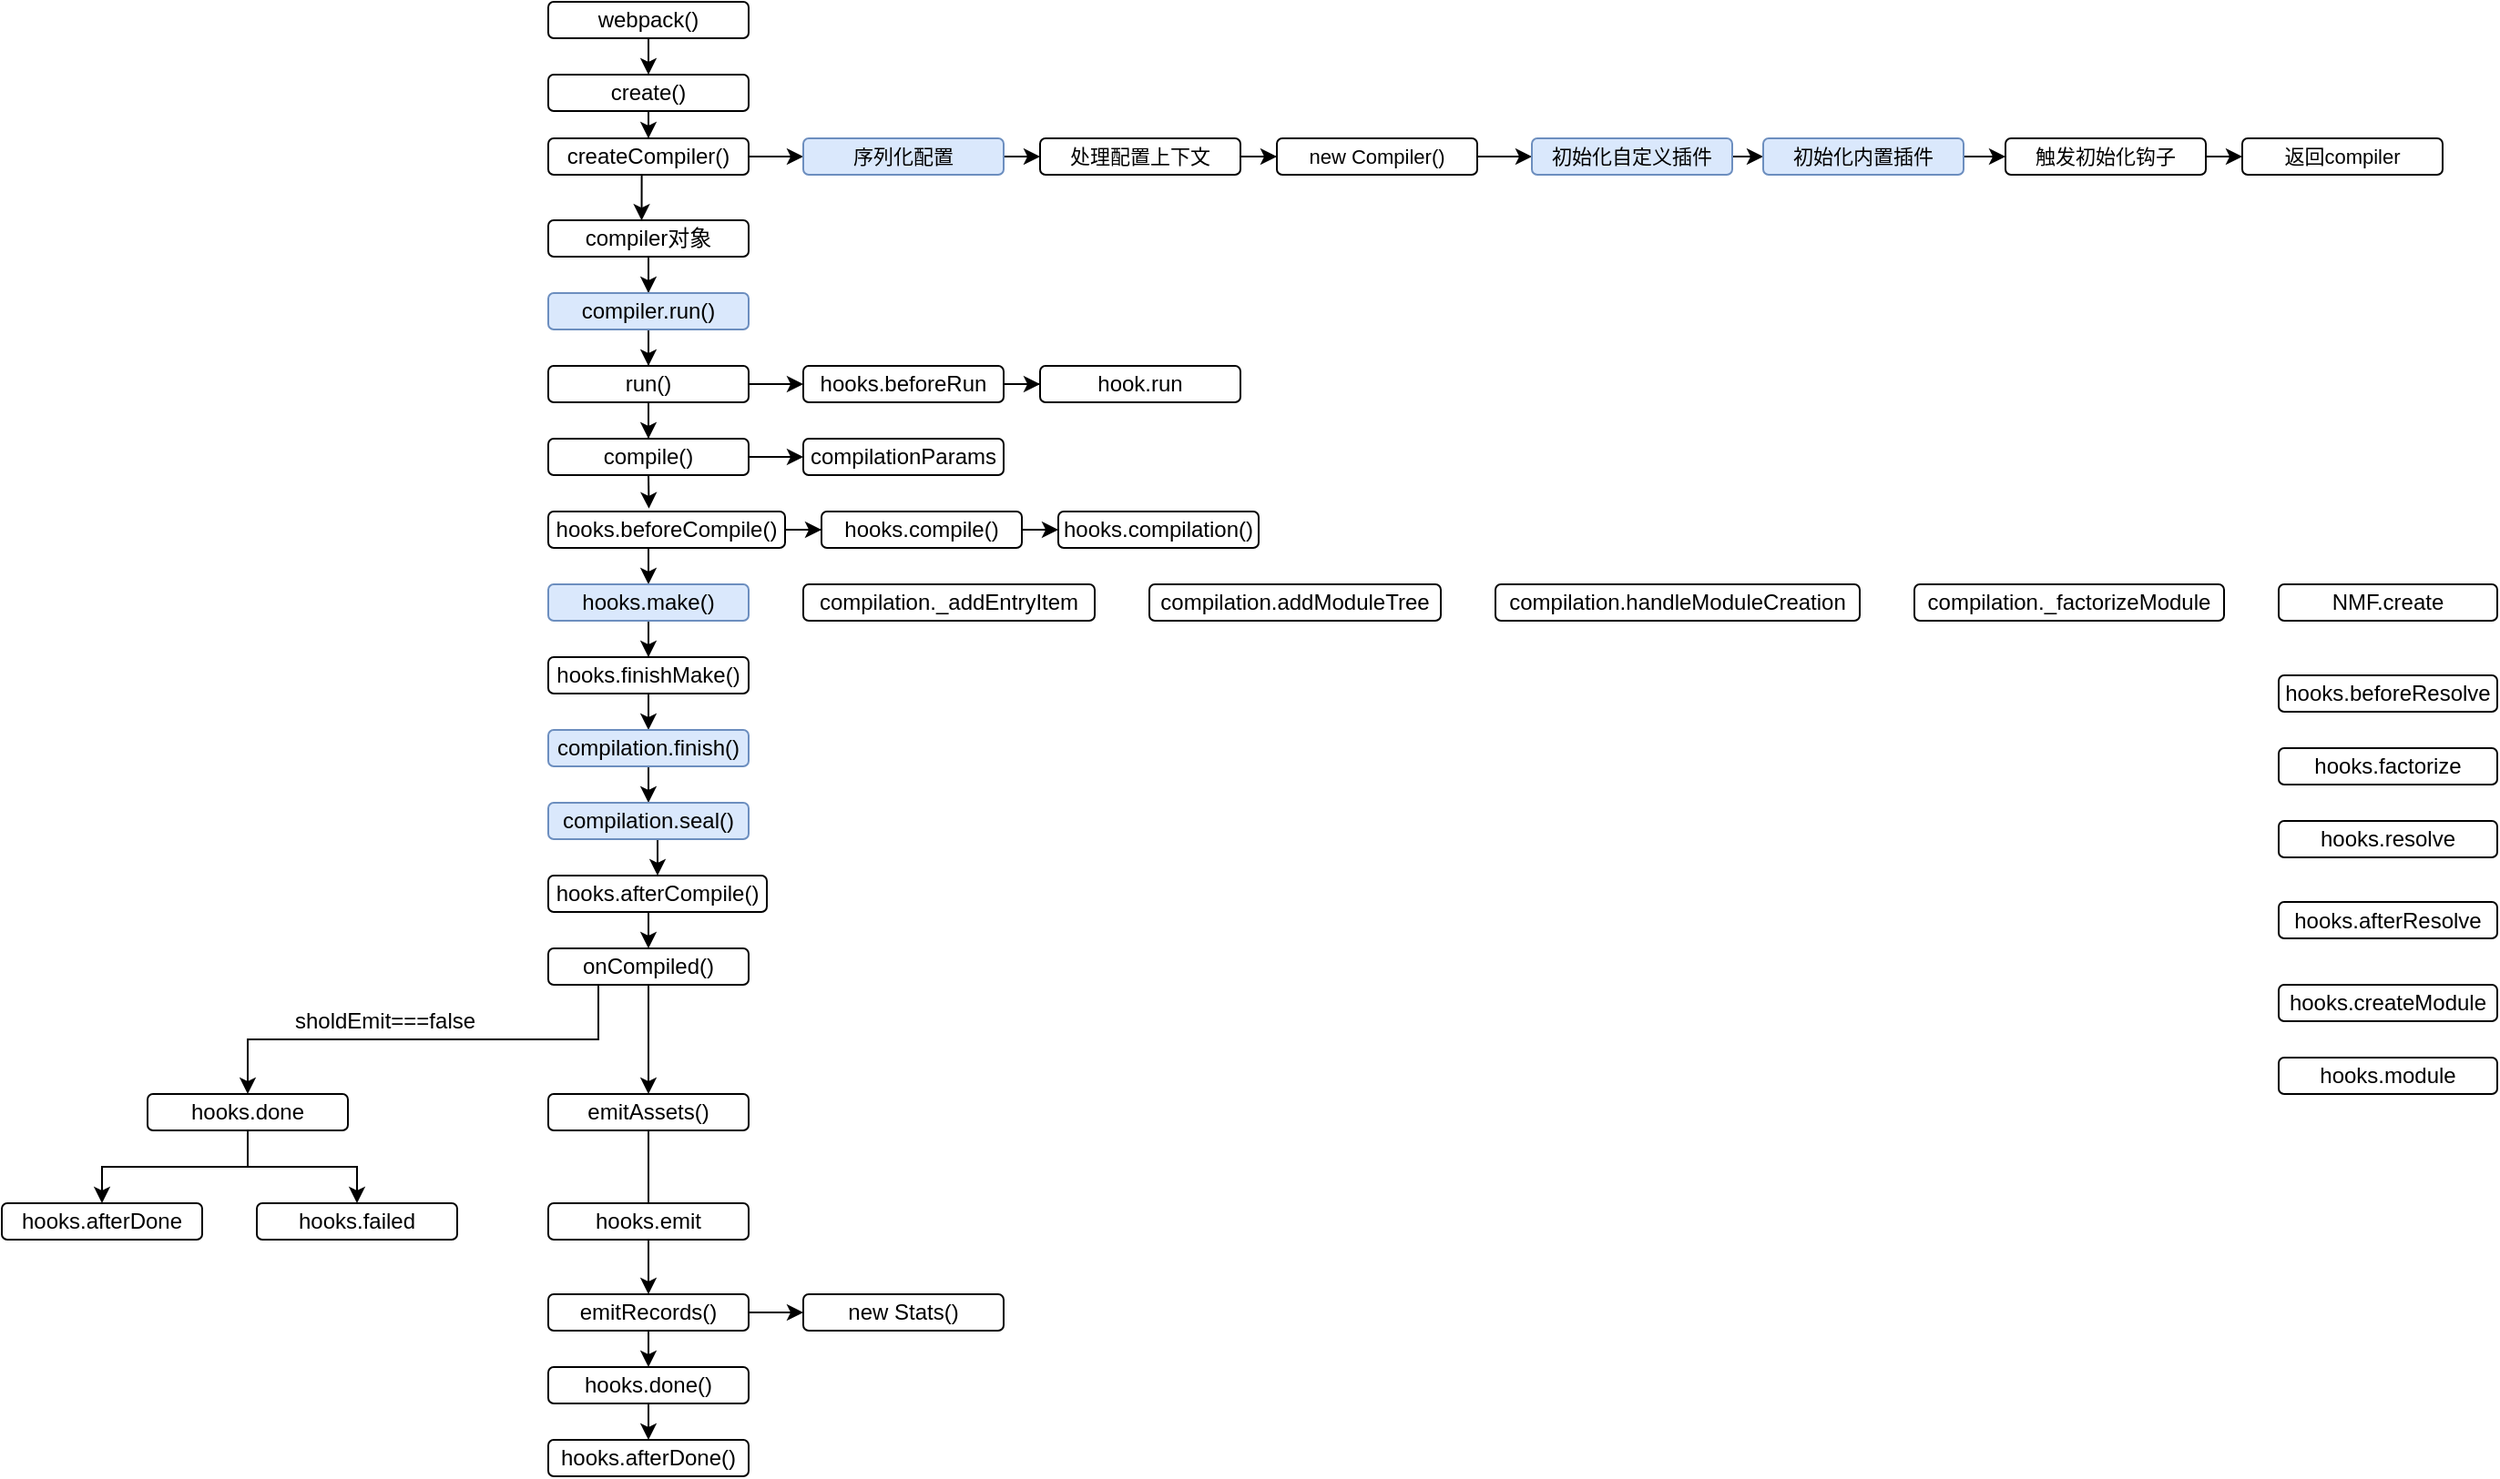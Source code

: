 <mxfile version="20.2.7" type="github">
  <diagram id="8ksp3hErpKv-nyxeQjTt" name="第 1 页">
    <mxGraphModel dx="638" dy="494" grid="1" gridSize="10" guides="1" tooltips="1" connect="1" arrows="1" fold="1" page="1" pageScale="1" pageWidth="827" pageHeight="1169" math="0" shadow="0">
      <root>
        <mxCell id="0" />
        <mxCell id="1" parent="0" />
        <mxCell id="cIsSLHgfAKZvU-A7_r5H-8" style="edgeStyle=orthogonalEdgeStyle;rounded=0;orthogonalLoop=1;jettySize=auto;html=1;exitX=0.5;exitY=1;exitDx=0;exitDy=0;entryX=0.5;entryY=0;entryDx=0;entryDy=0;" parent="1" source="cIsSLHgfAKZvU-A7_r5H-2" target="cIsSLHgfAKZvU-A7_r5H-3" edge="1">
          <mxGeometry relative="1" as="geometry" />
        </mxCell>
        <mxCell id="cIsSLHgfAKZvU-A7_r5H-2" value="webpack()&lt;br&gt;" style="rounded=1;whiteSpace=wrap;html=1;" parent="1" vertex="1">
          <mxGeometry x="730" y="90" width="110" height="20" as="geometry" />
        </mxCell>
        <mxCell id="cIsSLHgfAKZvU-A7_r5H-7" value="" style="edgeStyle=orthogonalEdgeStyle;rounded=0;orthogonalLoop=1;jettySize=auto;html=1;entryX=0.5;entryY=0;entryDx=0;entryDy=0;" parent="1" source="cIsSLHgfAKZvU-A7_r5H-3" target="cIsSLHgfAKZvU-A7_r5H-9" edge="1">
          <mxGeometry relative="1" as="geometry">
            <mxPoint x="785" y="220" as="targetPoint" />
          </mxGeometry>
        </mxCell>
        <mxCell id="cIsSLHgfAKZvU-A7_r5H-3" value="create()" style="rounded=1;whiteSpace=wrap;html=1;" parent="1" vertex="1">
          <mxGeometry x="730" y="130" width="110" height="20" as="geometry" />
        </mxCell>
        <mxCell id="cIsSLHgfAKZvU-A7_r5H-11" style="edgeStyle=orthogonalEdgeStyle;rounded=0;orthogonalLoop=1;jettySize=auto;html=1;exitX=0.5;exitY=1;exitDx=0;exitDy=0;entryX=0.466;entryY=0.005;entryDx=0;entryDy=0;entryPerimeter=0;" parent="1" source="cIsSLHgfAKZvU-A7_r5H-9" target="cIsSLHgfAKZvU-A7_r5H-10" edge="1">
          <mxGeometry relative="1" as="geometry" />
        </mxCell>
        <mxCell id="cIsSLHgfAKZvU-A7_r5H-13" style="edgeStyle=orthogonalEdgeStyle;rounded=0;orthogonalLoop=1;jettySize=auto;html=1;exitX=1;exitY=0.5;exitDx=0;exitDy=0;entryX=0;entryY=0.5;entryDx=0;entryDy=0;fontSize=11;" parent="1" source="cIsSLHgfAKZvU-A7_r5H-9" target="cIsSLHgfAKZvU-A7_r5H-12" edge="1">
          <mxGeometry relative="1" as="geometry" />
        </mxCell>
        <mxCell id="cIsSLHgfAKZvU-A7_r5H-9" value="createCompiler()" style="rounded=1;whiteSpace=wrap;html=1;" parent="1" vertex="1">
          <mxGeometry x="730" y="165" width="110" height="20" as="geometry" />
        </mxCell>
        <mxCell id="cIsSLHgfAKZvU-A7_r5H-27" style="edgeStyle=orthogonalEdgeStyle;rounded=0;orthogonalLoop=1;jettySize=auto;html=1;fontSize=11;" parent="1" source="cIsSLHgfAKZvU-A7_r5H-10" target="cIsSLHgfAKZvU-A7_r5H-26" edge="1">
          <mxGeometry relative="1" as="geometry" />
        </mxCell>
        <mxCell id="cIsSLHgfAKZvU-A7_r5H-10" value="compiler对象" style="rounded=1;whiteSpace=wrap;html=1;" parent="1" vertex="1">
          <mxGeometry x="730" y="210" width="110" height="20" as="geometry" />
        </mxCell>
        <mxCell id="cIsSLHgfAKZvU-A7_r5H-15" style="edgeStyle=orthogonalEdgeStyle;rounded=0;orthogonalLoop=1;jettySize=auto;html=1;exitX=1;exitY=0.5;exitDx=0;exitDy=0;entryX=0;entryY=0.5;entryDx=0;entryDy=0;fontSize=11;" parent="1" source="cIsSLHgfAKZvU-A7_r5H-12" target="cIsSLHgfAKZvU-A7_r5H-14" edge="1">
          <mxGeometry relative="1" as="geometry" />
        </mxCell>
        <mxCell id="cIsSLHgfAKZvU-A7_r5H-12" value="&lt;font style=&quot;font-size: 11px;&quot;&gt;序列化配置&lt;/font&gt;" style="rounded=1;whiteSpace=wrap;html=1;fontSize=10;fillColor=#dae8fc;strokeColor=#6c8ebf;" parent="1" vertex="1">
          <mxGeometry x="870" y="165" width="110" height="20" as="geometry" />
        </mxCell>
        <mxCell id="cIsSLHgfAKZvU-A7_r5H-17" style="edgeStyle=orthogonalEdgeStyle;rounded=0;orthogonalLoop=1;jettySize=auto;html=1;fontSize=11;" parent="1" source="cIsSLHgfAKZvU-A7_r5H-14" target="cIsSLHgfAKZvU-A7_r5H-16" edge="1">
          <mxGeometry relative="1" as="geometry" />
        </mxCell>
        <mxCell id="cIsSLHgfAKZvU-A7_r5H-14" value="&lt;span style=&quot;font-size: 11px;&quot;&gt;处理配置上下文&lt;/span&gt;" style="rounded=1;whiteSpace=wrap;html=1;fontSize=10;" parent="1" vertex="1">
          <mxGeometry x="1000" y="165" width="110" height="20" as="geometry" />
        </mxCell>
        <mxCell id="cIsSLHgfAKZvU-A7_r5H-19" style="edgeStyle=orthogonalEdgeStyle;rounded=0;orthogonalLoop=1;jettySize=auto;html=1;entryX=0;entryY=0.5;entryDx=0;entryDy=0;fontSize=11;" parent="1" source="cIsSLHgfAKZvU-A7_r5H-16" edge="1">
          <mxGeometry relative="1" as="geometry">
            <mxPoint x="1270" y="175" as="targetPoint" />
          </mxGeometry>
        </mxCell>
        <mxCell id="cIsSLHgfAKZvU-A7_r5H-16" value="&lt;span style=&quot;font-size: 11px;&quot;&gt;new Compiler()&lt;/span&gt;" style="rounded=1;whiteSpace=wrap;html=1;fontSize=10;" parent="1" vertex="1">
          <mxGeometry x="1130" y="165" width="110" height="20" as="geometry" />
        </mxCell>
        <mxCell id="cIsSLHgfAKZvU-A7_r5H-21" style="edgeStyle=orthogonalEdgeStyle;rounded=0;orthogonalLoop=1;jettySize=auto;html=1;exitX=1;exitY=0.5;exitDx=0;exitDy=0;entryX=0;entryY=0.5;entryDx=0;entryDy=0;fontSize=11;" parent="1" source="cIsSLHgfAKZvU-A7_r5H-18" target="cIsSLHgfAKZvU-A7_r5H-20" edge="1">
          <mxGeometry relative="1" as="geometry" />
        </mxCell>
        <mxCell id="cIsSLHgfAKZvU-A7_r5H-18" value="&lt;span style=&quot;font-size: 11px;&quot;&gt;初始化自定义插件&lt;/span&gt;" style="rounded=1;whiteSpace=wrap;html=1;fontSize=10;fillColor=#dae8fc;strokeColor=#6c8ebf;" parent="1" vertex="1">
          <mxGeometry x="1270" y="165" width="110" height="20" as="geometry" />
        </mxCell>
        <mxCell id="cIsSLHgfAKZvU-A7_r5H-23" style="edgeStyle=orthogonalEdgeStyle;rounded=0;orthogonalLoop=1;jettySize=auto;html=1;exitX=1;exitY=0.5;exitDx=0;exitDy=0;fontSize=11;" parent="1" source="cIsSLHgfAKZvU-A7_r5H-20" target="cIsSLHgfAKZvU-A7_r5H-22" edge="1">
          <mxGeometry relative="1" as="geometry" />
        </mxCell>
        <mxCell id="cIsSLHgfAKZvU-A7_r5H-20" value="&lt;span style=&quot;font-size: 11px;&quot;&gt;初始化内置插件&lt;/span&gt;" style="rounded=1;whiteSpace=wrap;html=1;fontSize=10;fillColor=#dae8fc;strokeColor=#6c8ebf;" parent="1" vertex="1">
          <mxGeometry x="1397" y="165" width="110" height="20" as="geometry" />
        </mxCell>
        <mxCell id="cIsSLHgfAKZvU-A7_r5H-25" style="edgeStyle=orthogonalEdgeStyle;rounded=0;orthogonalLoop=1;jettySize=auto;html=1;exitX=1;exitY=0.5;exitDx=0;exitDy=0;entryX=0;entryY=0.5;entryDx=0;entryDy=0;fontSize=11;" parent="1" source="cIsSLHgfAKZvU-A7_r5H-22" target="cIsSLHgfAKZvU-A7_r5H-24" edge="1">
          <mxGeometry relative="1" as="geometry" />
        </mxCell>
        <mxCell id="cIsSLHgfAKZvU-A7_r5H-22" value="&lt;span style=&quot;font-size: 11px;&quot;&gt;触发初始化钩子&lt;/span&gt;" style="rounded=1;whiteSpace=wrap;html=1;fontSize=10;" parent="1" vertex="1">
          <mxGeometry x="1530" y="165" width="110" height="20" as="geometry" />
        </mxCell>
        <mxCell id="cIsSLHgfAKZvU-A7_r5H-24" value="&lt;span style=&quot;font-size: 11px;&quot;&gt;返回compiler&lt;/span&gt;" style="rounded=1;whiteSpace=wrap;html=1;fontSize=10;" parent="1" vertex="1">
          <mxGeometry x="1660" y="165" width="110" height="20" as="geometry" />
        </mxCell>
        <mxCell id="cIsSLHgfAKZvU-A7_r5H-29" style="edgeStyle=orthogonalEdgeStyle;rounded=0;orthogonalLoop=1;jettySize=auto;html=1;entryX=0.5;entryY=0;entryDx=0;entryDy=0;fontSize=11;" parent="1" source="cIsSLHgfAKZvU-A7_r5H-26" target="cIsSLHgfAKZvU-A7_r5H-28" edge="1">
          <mxGeometry relative="1" as="geometry" />
        </mxCell>
        <mxCell id="cIsSLHgfAKZvU-A7_r5H-26" value="compiler.run()" style="rounded=1;whiteSpace=wrap;html=1;fillColor=#dae8fc;strokeColor=#6c8ebf;" parent="1" vertex="1">
          <mxGeometry x="730" y="250" width="110" height="20" as="geometry" />
        </mxCell>
        <mxCell id="cIsSLHgfAKZvU-A7_r5H-33" style="edgeStyle=orthogonalEdgeStyle;rounded=0;orthogonalLoop=1;jettySize=auto;html=1;entryX=0;entryY=0.5;entryDx=0;entryDy=0;fontSize=11;" parent="1" source="cIsSLHgfAKZvU-A7_r5H-28" target="cIsSLHgfAKZvU-A7_r5H-31" edge="1">
          <mxGeometry relative="1" as="geometry" />
        </mxCell>
        <mxCell id="cIsSLHgfAKZvU-A7_r5H-35" style="edgeStyle=orthogonalEdgeStyle;rounded=0;orthogonalLoop=1;jettySize=auto;html=1;entryX=0.5;entryY=0;entryDx=0;entryDy=0;fontSize=11;" parent="1" source="cIsSLHgfAKZvU-A7_r5H-28" target="cIsSLHgfAKZvU-A7_r5H-30" edge="1">
          <mxGeometry relative="1" as="geometry" />
        </mxCell>
        <mxCell id="cIsSLHgfAKZvU-A7_r5H-28" value="run()" style="rounded=1;whiteSpace=wrap;html=1;" parent="1" vertex="1">
          <mxGeometry x="730" y="290" width="110" height="20" as="geometry" />
        </mxCell>
        <mxCell id="cIsSLHgfAKZvU-A7_r5H-37" style="edgeStyle=orthogonalEdgeStyle;rounded=0;orthogonalLoop=1;jettySize=auto;html=1;exitX=1;exitY=0.5;exitDx=0;exitDy=0;entryX=0;entryY=0.5;entryDx=0;entryDy=0;fontSize=11;" parent="1" source="cIsSLHgfAKZvU-A7_r5H-30" target="cIsSLHgfAKZvU-A7_r5H-36" edge="1">
          <mxGeometry relative="1" as="geometry" />
        </mxCell>
        <mxCell id="cIsSLHgfAKZvU-A7_r5H-39" style="edgeStyle=orthogonalEdgeStyle;rounded=0;orthogonalLoop=1;jettySize=auto;html=1;exitX=0.5;exitY=1;exitDx=0;exitDy=0;entryX=0.425;entryY=-0.079;entryDx=0;entryDy=0;entryPerimeter=0;fontSize=11;" parent="1" source="cIsSLHgfAKZvU-A7_r5H-30" target="cIsSLHgfAKZvU-A7_r5H-38" edge="1">
          <mxGeometry relative="1" as="geometry" />
        </mxCell>
        <mxCell id="cIsSLHgfAKZvU-A7_r5H-30" value="compile()" style="rounded=1;whiteSpace=wrap;html=1;" parent="1" vertex="1">
          <mxGeometry x="730" y="330" width="110" height="20" as="geometry" />
        </mxCell>
        <mxCell id="cIsSLHgfAKZvU-A7_r5H-34" style="edgeStyle=orthogonalEdgeStyle;rounded=0;orthogonalLoop=1;jettySize=auto;html=1;entryX=0;entryY=0.5;entryDx=0;entryDy=0;fontSize=11;" parent="1" source="cIsSLHgfAKZvU-A7_r5H-31" target="cIsSLHgfAKZvU-A7_r5H-32" edge="1">
          <mxGeometry relative="1" as="geometry" />
        </mxCell>
        <mxCell id="cIsSLHgfAKZvU-A7_r5H-31" value="hooks.beforeRun" style="rounded=1;whiteSpace=wrap;html=1;" parent="1" vertex="1">
          <mxGeometry x="870" y="290" width="110" height="20" as="geometry" />
        </mxCell>
        <mxCell id="cIsSLHgfAKZvU-A7_r5H-32" value="hook.run" style="rounded=1;whiteSpace=wrap;html=1;" parent="1" vertex="1">
          <mxGeometry x="1000" y="290" width="110" height="20" as="geometry" />
        </mxCell>
        <mxCell id="cIsSLHgfAKZvU-A7_r5H-36" value="compilationParams" style="rounded=1;whiteSpace=wrap;html=1;" parent="1" vertex="1">
          <mxGeometry x="870" y="330" width="110" height="20" as="geometry" />
        </mxCell>
        <mxCell id="cIsSLHgfAKZvU-A7_r5H-43" style="edgeStyle=orthogonalEdgeStyle;rounded=0;orthogonalLoop=1;jettySize=auto;html=1;exitX=1;exitY=0.5;exitDx=0;exitDy=0;fontSize=11;" parent="1" source="cIsSLHgfAKZvU-A7_r5H-38" target="cIsSLHgfAKZvU-A7_r5H-40" edge="1">
          <mxGeometry relative="1" as="geometry" />
        </mxCell>
        <mxCell id="cIsSLHgfAKZvU-A7_r5H-47" style="edgeStyle=orthogonalEdgeStyle;rounded=0;orthogonalLoop=1;jettySize=auto;html=1;exitX=0.5;exitY=1;exitDx=0;exitDy=0;entryX=0.5;entryY=0;entryDx=0;entryDy=0;fontSize=11;" parent="1" source="cIsSLHgfAKZvU-A7_r5H-38" target="cIsSLHgfAKZvU-A7_r5H-45" edge="1">
          <mxGeometry relative="1" as="geometry" />
        </mxCell>
        <mxCell id="cIsSLHgfAKZvU-A7_r5H-38" value="hooks.beforeCompile()" style="rounded=1;verticalAlign=middle;whiteSpace=wrap;html=1;" parent="1" vertex="1">
          <mxGeometry x="730" y="370" width="130" height="20" as="geometry" />
        </mxCell>
        <mxCell id="cIsSLHgfAKZvU-A7_r5H-67" style="edgeStyle=orthogonalEdgeStyle;rounded=0;orthogonalLoop=1;jettySize=auto;html=1;exitX=1;exitY=0.5;exitDx=0;exitDy=0;entryX=0;entryY=0.5;entryDx=0;entryDy=0;fontSize=11;" parent="1" source="cIsSLHgfAKZvU-A7_r5H-40" target="cIsSLHgfAKZvU-A7_r5H-66" edge="1">
          <mxGeometry relative="1" as="geometry" />
        </mxCell>
        <mxCell id="cIsSLHgfAKZvU-A7_r5H-40" value="hooks.compile()" style="rounded=1;verticalAlign=middle;whiteSpace=wrap;html=1;" parent="1" vertex="1">
          <mxGeometry x="880" y="370" width="110" height="20" as="geometry" />
        </mxCell>
        <mxCell id="cIsSLHgfAKZvU-A7_r5H-49" style="edgeStyle=orthogonalEdgeStyle;rounded=0;orthogonalLoop=1;jettySize=auto;html=1;exitX=0.5;exitY=1;exitDx=0;exitDy=0;fontSize=11;" parent="1" source="cIsSLHgfAKZvU-A7_r5H-45" target="cIsSLHgfAKZvU-A7_r5H-48" edge="1">
          <mxGeometry relative="1" as="geometry" />
        </mxCell>
        <mxCell id="cIsSLHgfAKZvU-A7_r5H-45" value="hooks.make()" style="rounded=1;verticalAlign=middle;whiteSpace=wrap;html=1;fillColor=#dae8fc;strokeColor=#6c8ebf;" parent="1" vertex="1">
          <mxGeometry x="730" y="410" width="110" height="20" as="geometry" />
        </mxCell>
        <mxCell id="cIsSLHgfAKZvU-A7_r5H-52" style="edgeStyle=orthogonalEdgeStyle;rounded=0;orthogonalLoop=1;jettySize=auto;html=1;exitX=0.5;exitY=1;exitDx=0;exitDy=0;entryX=0.5;entryY=0;entryDx=0;entryDy=0;fontSize=11;" parent="1" source="cIsSLHgfAKZvU-A7_r5H-48" target="cIsSLHgfAKZvU-A7_r5H-50" edge="1">
          <mxGeometry relative="1" as="geometry" />
        </mxCell>
        <mxCell id="cIsSLHgfAKZvU-A7_r5H-48" value="hooks.finishMake()" style="rounded=1;verticalAlign=middle;whiteSpace=wrap;html=1;" parent="1" vertex="1">
          <mxGeometry x="730" y="450" width="110" height="20" as="geometry" />
        </mxCell>
        <mxCell id="cIsSLHgfAKZvU-A7_r5H-53" style="edgeStyle=orthogonalEdgeStyle;rounded=0;orthogonalLoop=1;jettySize=auto;html=1;exitX=0.5;exitY=1;exitDx=0;exitDy=0;entryX=0.5;entryY=0;entryDx=0;entryDy=0;fontSize=11;" parent="1" source="cIsSLHgfAKZvU-A7_r5H-50" target="cIsSLHgfAKZvU-A7_r5H-51" edge="1">
          <mxGeometry relative="1" as="geometry" />
        </mxCell>
        <mxCell id="cIsSLHgfAKZvU-A7_r5H-50" value="compilation.finish()" style="rounded=1;verticalAlign=middle;whiteSpace=wrap;html=1;fillColor=#dae8fc;strokeColor=#6c8ebf;" parent="1" vertex="1">
          <mxGeometry x="730" y="490" width="110" height="20" as="geometry" />
        </mxCell>
        <mxCell id="cIsSLHgfAKZvU-A7_r5H-55" style="edgeStyle=orthogonalEdgeStyle;rounded=0;orthogonalLoop=1;jettySize=auto;html=1;exitX=0.5;exitY=1;exitDx=0;exitDy=0;entryX=0.5;entryY=0;entryDx=0;entryDy=0;fontSize=11;" parent="1" source="cIsSLHgfAKZvU-A7_r5H-51" target="cIsSLHgfAKZvU-A7_r5H-54" edge="1">
          <mxGeometry relative="1" as="geometry" />
        </mxCell>
        <mxCell id="cIsSLHgfAKZvU-A7_r5H-51" value="compilation.seal()" style="rounded=1;verticalAlign=middle;whiteSpace=wrap;html=1;fillColor=#dae8fc;strokeColor=#6c8ebf;" parent="1" vertex="1">
          <mxGeometry x="730" y="530" width="110" height="20" as="geometry" />
        </mxCell>
        <mxCell id="azcimhrwpPbbcO4LnYap-6" style="edgeStyle=orthogonalEdgeStyle;rounded=0;orthogonalLoop=1;jettySize=auto;html=1;exitX=0.5;exitY=1;exitDx=0;exitDy=0;entryX=0.5;entryY=0;entryDx=0;entryDy=0;" edge="1" parent="1" source="cIsSLHgfAKZvU-A7_r5H-54" target="cIsSLHgfAKZvU-A7_r5H-56">
          <mxGeometry relative="1" as="geometry" />
        </mxCell>
        <mxCell id="cIsSLHgfAKZvU-A7_r5H-54" value="hooks.afterCompile()" style="rounded=1;verticalAlign=middle;whiteSpace=wrap;html=1;" parent="1" vertex="1">
          <mxGeometry x="730" y="570" width="120" height="20" as="geometry" />
        </mxCell>
        <mxCell id="azcimhrwpPbbcO4LnYap-7" style="edgeStyle=orthogonalEdgeStyle;rounded=0;orthogonalLoop=1;jettySize=auto;html=1;exitX=0.25;exitY=1;exitDx=0;exitDy=0;entryX=0.5;entryY=0;entryDx=0;entryDy=0;" edge="1" parent="1" source="cIsSLHgfAKZvU-A7_r5H-56" target="azcimhrwpPbbcO4LnYap-1">
          <mxGeometry relative="1" as="geometry" />
        </mxCell>
        <mxCell id="azcimhrwpPbbcO4LnYap-12" style="edgeStyle=orthogonalEdgeStyle;rounded=0;orthogonalLoop=1;jettySize=auto;html=1;exitX=0.5;exitY=1;exitDx=0;exitDy=0;entryX=0.5;entryY=0;entryDx=0;entryDy=0;" edge="1" parent="1" source="cIsSLHgfAKZvU-A7_r5H-56" target="azcimhrwpPbbcO4LnYap-10">
          <mxGeometry relative="1" as="geometry" />
        </mxCell>
        <mxCell id="cIsSLHgfAKZvU-A7_r5H-56" value="onCompiled()" style="rounded=1;verticalAlign=middle;whiteSpace=wrap;html=1;" parent="1" vertex="1">
          <mxGeometry x="730" y="610" width="110" height="20" as="geometry" />
        </mxCell>
        <mxCell id="cIsSLHgfAKZvU-A7_r5H-61" style="edgeStyle=orthogonalEdgeStyle;rounded=0;orthogonalLoop=1;jettySize=auto;html=1;exitX=1;exitY=0.25;exitDx=0;exitDy=0;entryX=0;entryY=0.5;entryDx=0;entryDy=0;fontSize=11;" parent="1" source="cIsSLHgfAKZvU-A7_r5H-58" target="cIsSLHgfAKZvU-A7_r5H-60" edge="1">
          <mxGeometry relative="1" as="geometry">
            <Array as="points">
              <mxPoint x="840" y="810" />
            </Array>
          </mxGeometry>
        </mxCell>
        <mxCell id="cIsSLHgfAKZvU-A7_r5H-64" style="edgeStyle=orthogonalEdgeStyle;rounded=0;orthogonalLoop=1;jettySize=auto;html=1;exitX=0.5;exitY=1;exitDx=0;exitDy=0;entryX=0.5;entryY=0;entryDx=0;entryDy=0;fontSize=11;" parent="1" source="cIsSLHgfAKZvU-A7_r5H-58" target="cIsSLHgfAKZvU-A7_r5H-62" edge="1">
          <mxGeometry relative="1" as="geometry" />
        </mxCell>
        <mxCell id="cIsSLHgfAKZvU-A7_r5H-58" value="emitRecords()" style="rounded=1;verticalAlign=middle;whiteSpace=wrap;html=1;" parent="1" vertex="1">
          <mxGeometry x="730" y="800" width="110" height="20" as="geometry" />
        </mxCell>
        <mxCell id="cIsSLHgfAKZvU-A7_r5H-60" value="new Stats()" style="rounded=1;verticalAlign=middle;whiteSpace=wrap;html=1;" parent="1" vertex="1">
          <mxGeometry x="870" y="800" width="110" height="20" as="geometry" />
        </mxCell>
        <mxCell id="cIsSLHgfAKZvU-A7_r5H-65" style="edgeStyle=orthogonalEdgeStyle;rounded=0;orthogonalLoop=1;jettySize=auto;html=1;exitX=0.5;exitY=1;exitDx=0;exitDy=0;entryX=0.5;entryY=0;entryDx=0;entryDy=0;fontSize=11;" parent="1" source="cIsSLHgfAKZvU-A7_r5H-62" target="cIsSLHgfAKZvU-A7_r5H-63" edge="1">
          <mxGeometry relative="1" as="geometry" />
        </mxCell>
        <mxCell id="cIsSLHgfAKZvU-A7_r5H-62" value="hooks.done()" style="rounded=1;verticalAlign=middle;whiteSpace=wrap;html=1;" parent="1" vertex="1">
          <mxGeometry x="730" y="840" width="110" height="20" as="geometry" />
        </mxCell>
        <mxCell id="cIsSLHgfAKZvU-A7_r5H-63" value="hooks.afterDone()" style="rounded=1;verticalAlign=middle;whiteSpace=wrap;html=1;" parent="1" vertex="1">
          <mxGeometry x="730" y="880" width="110" height="20" as="geometry" />
        </mxCell>
        <mxCell id="cIsSLHgfAKZvU-A7_r5H-66" value="hooks.compilation()" style="rounded=1;verticalAlign=middle;whiteSpace=wrap;html=1;" parent="1" vertex="1">
          <mxGeometry x="1010" y="370" width="110" height="20" as="geometry" />
        </mxCell>
        <mxCell id="azcimhrwpPbbcO4LnYap-8" style="edgeStyle=orthogonalEdgeStyle;rounded=0;orthogonalLoop=1;jettySize=auto;html=1;exitX=0.5;exitY=1;exitDx=0;exitDy=0;" edge="1" parent="1" source="azcimhrwpPbbcO4LnYap-1" target="azcimhrwpPbbcO4LnYap-3">
          <mxGeometry relative="1" as="geometry" />
        </mxCell>
        <mxCell id="azcimhrwpPbbcO4LnYap-9" style="edgeStyle=orthogonalEdgeStyle;rounded=0;orthogonalLoop=1;jettySize=auto;html=1;exitX=0.5;exitY=1;exitDx=0;exitDy=0;" edge="1" parent="1" source="azcimhrwpPbbcO4LnYap-1" target="azcimhrwpPbbcO4LnYap-2">
          <mxGeometry relative="1" as="geometry" />
        </mxCell>
        <mxCell id="azcimhrwpPbbcO4LnYap-1" value="hooks.done" style="rounded=1;verticalAlign=middle;whiteSpace=wrap;html=1;" vertex="1" parent="1">
          <mxGeometry x="510" y="690" width="110" height="20" as="geometry" />
        </mxCell>
        <mxCell id="azcimhrwpPbbcO4LnYap-2" value="hooks.failed" style="rounded=1;verticalAlign=middle;whiteSpace=wrap;html=1;" vertex="1" parent="1">
          <mxGeometry x="570" y="750" width="110" height="20" as="geometry" />
        </mxCell>
        <mxCell id="azcimhrwpPbbcO4LnYap-3" value="hooks.afterDone" style="rounded=1;verticalAlign=middle;whiteSpace=wrap;html=1;" vertex="1" parent="1">
          <mxGeometry x="430" y="750" width="110" height="20" as="geometry" />
        </mxCell>
        <mxCell id="azcimhrwpPbbcO4LnYap-11" style="edgeStyle=orthogonalEdgeStyle;rounded=0;orthogonalLoop=1;jettySize=auto;html=1;exitX=0.5;exitY=1;exitDx=0;exitDy=0;entryX=0.5;entryY=0;entryDx=0;entryDy=0;" edge="1" parent="1" source="azcimhrwpPbbcO4LnYap-10" target="cIsSLHgfAKZvU-A7_r5H-58">
          <mxGeometry relative="1" as="geometry" />
        </mxCell>
        <mxCell id="azcimhrwpPbbcO4LnYap-10" value="emitAssets()" style="rounded=1;verticalAlign=middle;whiteSpace=wrap;html=1;" vertex="1" parent="1">
          <mxGeometry x="730" y="690" width="110" height="20" as="geometry" />
        </mxCell>
        <mxCell id="azcimhrwpPbbcO4LnYap-13" value="sholdEmit===false" style="text;html=1;align=center;verticalAlign=middle;resizable=0;points=[];autosize=1;strokeColor=none;fillColor=none;" vertex="1" parent="1">
          <mxGeometry x="580" y="635" width="120" height="30" as="geometry" />
        </mxCell>
        <mxCell id="azcimhrwpPbbcO4LnYap-14" value="hooks.emit" style="rounded=1;verticalAlign=middle;whiteSpace=wrap;html=1;" vertex="1" parent="1">
          <mxGeometry x="730" y="750" width="110" height="20" as="geometry" />
        </mxCell>
        <mxCell id="azcimhrwpPbbcO4LnYap-16" value="compilation._addEntryItem" style="rounded=1;verticalAlign=middle;whiteSpace=wrap;html=1;" vertex="1" parent="1">
          <mxGeometry x="870" y="410" width="160" height="20" as="geometry" />
        </mxCell>
        <mxCell id="azcimhrwpPbbcO4LnYap-17" value="compilation.addModuleTree" style="rounded=1;verticalAlign=middle;whiteSpace=wrap;html=1;" vertex="1" parent="1">
          <mxGeometry x="1060" y="410" width="160" height="20" as="geometry" />
        </mxCell>
        <mxCell id="azcimhrwpPbbcO4LnYap-18" value="compilation.handleModuleCreation" style="rounded=1;verticalAlign=middle;whiteSpace=wrap;html=1;" vertex="1" parent="1">
          <mxGeometry x="1250" y="410" width="200" height="20" as="geometry" />
        </mxCell>
        <mxCell id="azcimhrwpPbbcO4LnYap-19" value="compilation._factorizeModule" style="rounded=1;verticalAlign=middle;whiteSpace=wrap;html=1;" vertex="1" parent="1">
          <mxGeometry x="1480" y="410" width="170" height="20" as="geometry" />
        </mxCell>
        <mxCell id="azcimhrwpPbbcO4LnYap-21" value="NMF.create" style="rounded=1;verticalAlign=middle;whiteSpace=wrap;html=1;" vertex="1" parent="1">
          <mxGeometry x="1680" y="410" width="120" height="20" as="geometry" />
        </mxCell>
        <mxCell id="azcimhrwpPbbcO4LnYap-23" value="hooks.beforeResolve" style="rounded=1;verticalAlign=middle;whiteSpace=wrap;html=1;" vertex="1" parent="1">
          <mxGeometry x="1680" y="460" width="120" height="20" as="geometry" />
        </mxCell>
        <mxCell id="azcimhrwpPbbcO4LnYap-24" value="hooks.factorize" style="rounded=1;verticalAlign=middle;whiteSpace=wrap;html=1;" vertex="1" parent="1">
          <mxGeometry x="1680" y="500" width="120" height="20" as="geometry" />
        </mxCell>
        <mxCell id="azcimhrwpPbbcO4LnYap-25" value="hooks.resolve" style="rounded=1;verticalAlign=middle;whiteSpace=wrap;html=1;" vertex="1" parent="1">
          <mxGeometry x="1680" y="540" width="120" height="20" as="geometry" />
        </mxCell>
        <mxCell id="azcimhrwpPbbcO4LnYap-26" value="hooks.afterResolve" style="rounded=1;verticalAlign=middle;whiteSpace=wrap;html=1;" vertex="1" parent="1">
          <mxGeometry x="1680" y="584.5" width="120" height="20" as="geometry" />
        </mxCell>
        <mxCell id="azcimhrwpPbbcO4LnYap-27" value="hooks.createModule" style="rounded=1;verticalAlign=middle;whiteSpace=wrap;html=1;" vertex="1" parent="1">
          <mxGeometry x="1680" y="630" width="120" height="20" as="geometry" />
        </mxCell>
        <mxCell id="azcimhrwpPbbcO4LnYap-28" value="hooks.module" style="rounded=1;verticalAlign=middle;whiteSpace=wrap;html=1;" vertex="1" parent="1">
          <mxGeometry x="1680" y="670" width="120" height="20" as="geometry" />
        </mxCell>
      </root>
    </mxGraphModel>
  </diagram>
</mxfile>
